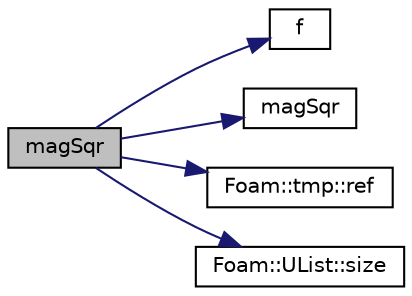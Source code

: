 digraph "magSqr"
{
  bgcolor="transparent";
  edge [fontname="Helvetica",fontsize="10",labelfontname="Helvetica",labelfontsize="10"];
  node [fontname="Helvetica",fontsize="10",shape=record];
  rankdir="LR";
  Node78135 [label="magSqr",height=0.2,width=0.4,color="black", fillcolor="grey75", style="filled", fontcolor="black"];
  Node78135 -> Node78136 [color="midnightblue",fontsize="10",style="solid",fontname="Helvetica"];
  Node78136 [label="f",height=0.2,width=0.4,color="black",URL="$a18335.html#a888be93833ac7a23170555c69c690288"];
  Node78135 -> Node78137 [color="midnightblue",fontsize="10",style="solid",fontname="Helvetica"];
  Node78137 [label="magSqr",height=0.2,width=0.4,color="black",URL="$a21851.html#ae6fff2c6981e6d9618aa5038e69def6e"];
  Node78135 -> Node78138 [color="midnightblue",fontsize="10",style="solid",fontname="Helvetica"];
  Node78138 [label="Foam::tmp::ref",height=0.2,width=0.4,color="black",URL="$a27077.html#aeaf81e641282874cef07f5b808efc83b",tooltip="Return non-const reference or generate a fatal error. "];
  Node78135 -> Node78139 [color="midnightblue",fontsize="10",style="solid",fontname="Helvetica"];
  Node78139 [label="Foam::UList::size",height=0.2,width=0.4,color="black",URL="$a26837.html#a47b3bf30da1eb3ab8076b5fbe00e0494",tooltip="Return the number of elements in the UList. "];
}
